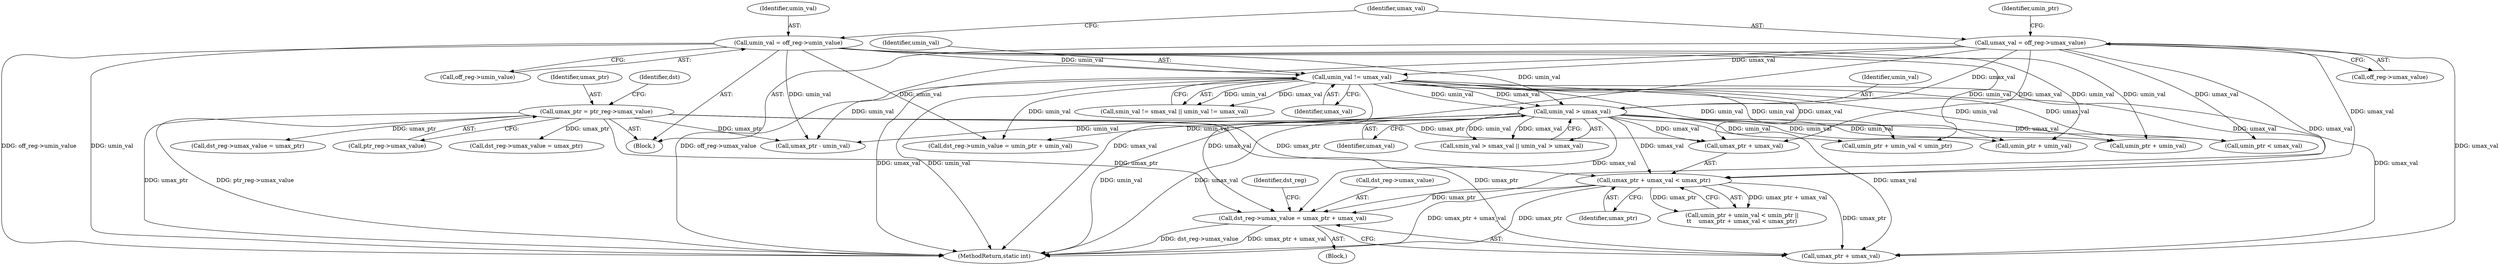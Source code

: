 digraph "0_linux_979d63d50c0c0f7bc537bf821e056cc9fe5abd38@integer" {
"1000521" [label="(Call,dst_reg->umax_value = umax_ptr + umax_val)"];
"1000496" [label="(Call,umax_ptr + umax_val < umax_ptr)"];
"1000198" [label="(Call,umax_ptr = ptr_reg->umax_value)"];
"1000186" [label="(Call,umax_val = off_reg->umax_value)"];
"1000237" [label="(Call,umin_val != umax_val)"];
"1000180" [label="(Call,umin_val = off_reg->umin_value)"];
"1000244" [label="(Call,umin_val > umax_val)"];
"1000182" [label="(Call,off_reg->umin_value)"];
"1000497" [label="(Call,umax_ptr + umax_val)"];
"1000188" [label="(Call,off_reg->umax_value)"];
"1000198" [label="(Call,umax_ptr = ptr_reg->umax_value)"];
"1000490" [label="(Call,umin_ptr + umin_val < umin_ptr ||\n\t\t    umax_ptr + umax_val < umax_ptr)"];
"1000500" [label="(Identifier,umax_ptr)"];
"1000491" [label="(Call,umin_ptr + umin_val < umin_ptr)"];
"1000246" [label="(Identifier,umax_val)"];
"1000186" [label="(Call,umax_val = off_reg->umax_value)"];
"1000522" [label="(Call,dst_reg->umax_value)"];
"1000513" [label="(Block,)"];
"1000530" [label="(Identifier,dst_reg)"];
"1000496" [label="(Call,umax_ptr + umax_val < umax_ptr)"];
"1000180" [label="(Call,umin_val = off_reg->umin_value)"];
"1000205" [label="(Identifier,dst)"];
"1000653" [label="(Call,dst_reg->umax_value = umax_ptr)"];
"1000752" [label="(Call,umax_ptr - umin_val)"];
"1000518" [label="(Call,umin_ptr + umin_val)"];
"1000181" [label="(Identifier,umin_val)"];
"1000492" [label="(Call,umin_ptr + umin_val)"];
"1000200" [label="(Call,ptr_reg->umax_value)"];
"1000124" [label="(Block,)"];
"1000237" [label="(Call,umin_val != umax_val)"];
"1000245" [label="(Identifier,umin_val)"];
"1000240" [label="(Call,smin_val > smax_val || umin_val > umax_val)"];
"1000907" [label="(MethodReturn,static int)"];
"1000187" [label="(Identifier,umax_val)"];
"1000725" [label="(Call,umin_ptr < umax_val)"];
"1000514" [label="(Call,dst_reg->umin_value = umin_ptr + umin_val)"];
"1000233" [label="(Call,smin_val != smax_val || umin_val != umax_val)"];
"1000244" [label="(Call,umin_val > umax_val)"];
"1000238" [label="(Identifier,umin_val)"];
"1000525" [label="(Call,umax_ptr + umax_val)"];
"1000199" [label="(Identifier,umax_ptr)"];
"1000193" [label="(Identifier,umin_ptr)"];
"1000521" [label="(Call,dst_reg->umax_value = umax_ptr + umax_val)"];
"1000239" [label="(Identifier,umax_val)"];
"1000425" [label="(Call,dst_reg->umax_value = umax_ptr)"];
"1000521" -> "1000513"  [label="AST: "];
"1000521" -> "1000525"  [label="CFG: "];
"1000522" -> "1000521"  [label="AST: "];
"1000525" -> "1000521"  [label="AST: "];
"1000530" -> "1000521"  [label="CFG: "];
"1000521" -> "1000907"  [label="DDG: umax_ptr + umax_val"];
"1000521" -> "1000907"  [label="DDG: dst_reg->umax_value"];
"1000496" -> "1000521"  [label="DDG: umax_ptr"];
"1000198" -> "1000521"  [label="DDG: umax_ptr"];
"1000186" -> "1000521"  [label="DDG: umax_val"];
"1000237" -> "1000521"  [label="DDG: umax_val"];
"1000244" -> "1000521"  [label="DDG: umax_val"];
"1000496" -> "1000490"  [label="AST: "];
"1000496" -> "1000500"  [label="CFG: "];
"1000497" -> "1000496"  [label="AST: "];
"1000500" -> "1000496"  [label="AST: "];
"1000490" -> "1000496"  [label="CFG: "];
"1000496" -> "1000907"  [label="DDG: umax_ptr + umax_val"];
"1000496" -> "1000907"  [label="DDG: umax_ptr"];
"1000496" -> "1000490"  [label="DDG: umax_ptr + umax_val"];
"1000496" -> "1000490"  [label="DDG: umax_ptr"];
"1000198" -> "1000496"  [label="DDG: umax_ptr"];
"1000186" -> "1000496"  [label="DDG: umax_val"];
"1000237" -> "1000496"  [label="DDG: umax_val"];
"1000244" -> "1000496"  [label="DDG: umax_val"];
"1000496" -> "1000525"  [label="DDG: umax_ptr"];
"1000198" -> "1000124"  [label="AST: "];
"1000198" -> "1000200"  [label="CFG: "];
"1000199" -> "1000198"  [label="AST: "];
"1000200" -> "1000198"  [label="AST: "];
"1000205" -> "1000198"  [label="CFG: "];
"1000198" -> "1000907"  [label="DDG: ptr_reg->umax_value"];
"1000198" -> "1000907"  [label="DDG: umax_ptr"];
"1000198" -> "1000425"  [label="DDG: umax_ptr"];
"1000198" -> "1000497"  [label="DDG: umax_ptr"];
"1000198" -> "1000525"  [label="DDG: umax_ptr"];
"1000198" -> "1000653"  [label="DDG: umax_ptr"];
"1000198" -> "1000752"  [label="DDG: umax_ptr"];
"1000186" -> "1000124"  [label="AST: "];
"1000186" -> "1000188"  [label="CFG: "];
"1000187" -> "1000186"  [label="AST: "];
"1000188" -> "1000186"  [label="AST: "];
"1000193" -> "1000186"  [label="CFG: "];
"1000186" -> "1000907"  [label="DDG: off_reg->umax_value"];
"1000186" -> "1000907"  [label="DDG: umax_val"];
"1000186" -> "1000237"  [label="DDG: umax_val"];
"1000186" -> "1000244"  [label="DDG: umax_val"];
"1000186" -> "1000497"  [label="DDG: umax_val"];
"1000186" -> "1000525"  [label="DDG: umax_val"];
"1000186" -> "1000725"  [label="DDG: umax_val"];
"1000237" -> "1000233"  [label="AST: "];
"1000237" -> "1000239"  [label="CFG: "];
"1000238" -> "1000237"  [label="AST: "];
"1000239" -> "1000237"  [label="AST: "];
"1000233" -> "1000237"  [label="CFG: "];
"1000237" -> "1000907"  [label="DDG: umax_val"];
"1000237" -> "1000907"  [label="DDG: umin_val"];
"1000237" -> "1000233"  [label="DDG: umin_val"];
"1000237" -> "1000233"  [label="DDG: umax_val"];
"1000180" -> "1000237"  [label="DDG: umin_val"];
"1000237" -> "1000244"  [label="DDG: umin_val"];
"1000237" -> "1000244"  [label="DDG: umax_val"];
"1000237" -> "1000491"  [label="DDG: umin_val"];
"1000237" -> "1000492"  [label="DDG: umin_val"];
"1000237" -> "1000497"  [label="DDG: umax_val"];
"1000237" -> "1000514"  [label="DDG: umin_val"];
"1000237" -> "1000518"  [label="DDG: umin_val"];
"1000237" -> "1000525"  [label="DDG: umax_val"];
"1000237" -> "1000725"  [label="DDG: umax_val"];
"1000237" -> "1000752"  [label="DDG: umin_val"];
"1000180" -> "1000124"  [label="AST: "];
"1000180" -> "1000182"  [label="CFG: "];
"1000181" -> "1000180"  [label="AST: "];
"1000182" -> "1000180"  [label="AST: "];
"1000187" -> "1000180"  [label="CFG: "];
"1000180" -> "1000907"  [label="DDG: off_reg->umin_value"];
"1000180" -> "1000907"  [label="DDG: umin_val"];
"1000180" -> "1000244"  [label="DDG: umin_val"];
"1000180" -> "1000491"  [label="DDG: umin_val"];
"1000180" -> "1000492"  [label="DDG: umin_val"];
"1000180" -> "1000514"  [label="DDG: umin_val"];
"1000180" -> "1000518"  [label="DDG: umin_val"];
"1000180" -> "1000752"  [label="DDG: umin_val"];
"1000244" -> "1000240"  [label="AST: "];
"1000244" -> "1000246"  [label="CFG: "];
"1000245" -> "1000244"  [label="AST: "];
"1000246" -> "1000244"  [label="AST: "];
"1000240" -> "1000244"  [label="CFG: "];
"1000244" -> "1000907"  [label="DDG: umin_val"];
"1000244" -> "1000907"  [label="DDG: umax_val"];
"1000244" -> "1000240"  [label="DDG: umin_val"];
"1000244" -> "1000240"  [label="DDG: umax_val"];
"1000244" -> "1000491"  [label="DDG: umin_val"];
"1000244" -> "1000492"  [label="DDG: umin_val"];
"1000244" -> "1000497"  [label="DDG: umax_val"];
"1000244" -> "1000514"  [label="DDG: umin_val"];
"1000244" -> "1000518"  [label="DDG: umin_val"];
"1000244" -> "1000525"  [label="DDG: umax_val"];
"1000244" -> "1000725"  [label="DDG: umax_val"];
"1000244" -> "1000752"  [label="DDG: umin_val"];
}
